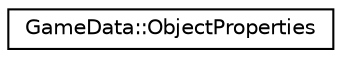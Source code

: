 digraph "Graphical Class Hierarchy"
{
  edge [fontname="Helvetica",fontsize="10",labelfontname="Helvetica",labelfontsize="10"];
  node [fontname="Helvetica",fontsize="10",shape=record];
  rankdir="LR";
  Node0 [label="GameData::ObjectProperties",height=0.2,width=0.4,color="black", fillcolor="white", style="filled",URL="$struct_game_data_1_1_object_properties.html"];
}
